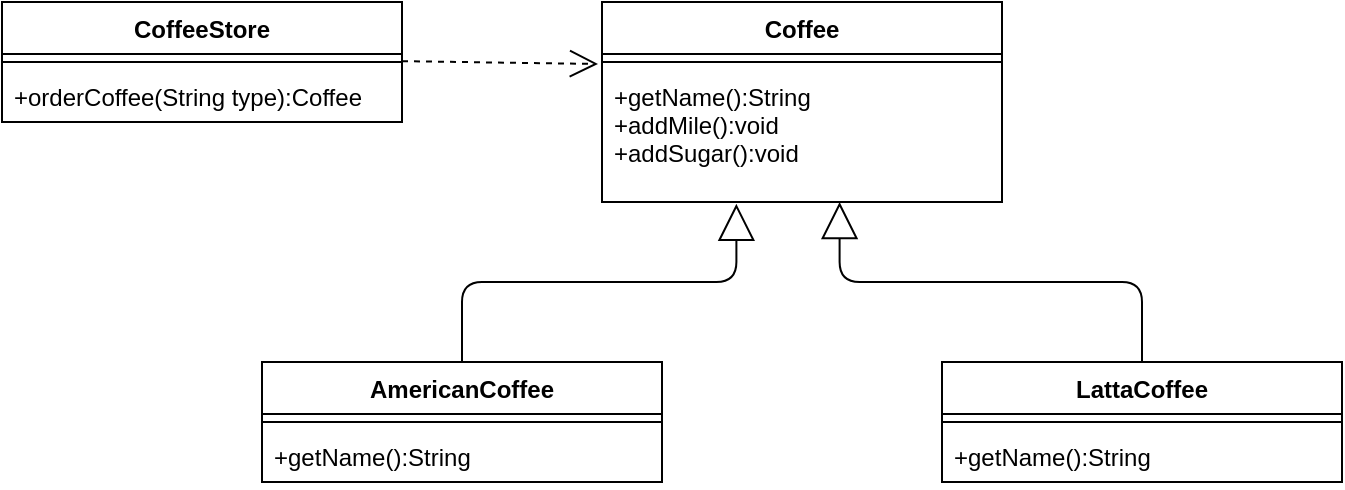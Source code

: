<mxfile version="13.9.9" type="device"><diagram id="C5RBs43oDa-KdzZeNtuy" name="Page-1"><mxGraphModel dx="865" dy="506" grid="1" gridSize="10" guides="1" tooltips="1" connect="1" arrows="1" fold="1" page="1" pageScale="1" pageWidth="827" pageHeight="1169" math="0" shadow="0"><root><mxCell id="WIyWlLk6GJQsqaUBKTNV-0"/><mxCell id="WIyWlLk6GJQsqaUBKTNV-1" parent="WIyWlLk6GJQsqaUBKTNV-0"/><mxCell id="Yknh4Y1empmao-t6sfOL-4" value="CoffeeStore" style="swimlane;fontStyle=1;align=center;verticalAlign=top;childLayout=stackLayout;horizontal=1;startSize=26;horizontalStack=0;resizeParent=1;resizeParentMax=0;resizeLast=0;collapsible=1;marginBottom=0;" vertex="1" parent="WIyWlLk6GJQsqaUBKTNV-1"><mxGeometry x="70" y="550" width="200" height="60" as="geometry"><mxRectangle x="70" y="550" width="100" height="26" as="alternateBounds"/></mxGeometry></mxCell><mxCell id="Yknh4Y1empmao-t6sfOL-6" value="" style="line;strokeWidth=1;fillColor=none;align=left;verticalAlign=middle;spacingTop=-1;spacingLeft=3;spacingRight=3;rotatable=0;labelPosition=right;points=[];portConstraint=eastwest;" vertex="1" parent="Yknh4Y1empmao-t6sfOL-4"><mxGeometry y="26" width="200" height="8" as="geometry"/></mxCell><mxCell id="Yknh4Y1empmao-t6sfOL-7" value="+orderCoffee(String type):Coffee" style="text;strokeColor=none;fillColor=none;align=left;verticalAlign=top;spacingLeft=4;spacingRight=4;overflow=hidden;rotatable=0;points=[[0,0.5],[1,0.5]];portConstraint=eastwest;" vertex="1" parent="Yknh4Y1empmao-t6sfOL-4"><mxGeometry y="34" width="200" height="26" as="geometry"/></mxCell><mxCell id="Yknh4Y1empmao-t6sfOL-8" value="Coffee" style="swimlane;fontStyle=1;align=center;verticalAlign=top;childLayout=stackLayout;horizontal=1;startSize=26;horizontalStack=0;resizeParent=1;resizeParentMax=0;resizeLast=0;collapsible=1;marginBottom=0;" vertex="1" parent="WIyWlLk6GJQsqaUBKTNV-1"><mxGeometry x="370" y="550" width="200" height="100" as="geometry"><mxRectangle x="70" y="550" width="100" height="26" as="alternateBounds"/></mxGeometry></mxCell><mxCell id="Yknh4Y1empmao-t6sfOL-9" value="" style="line;strokeWidth=1;fillColor=none;align=left;verticalAlign=middle;spacingTop=-1;spacingLeft=3;spacingRight=3;rotatable=0;labelPosition=right;points=[];portConstraint=eastwest;" vertex="1" parent="Yknh4Y1empmao-t6sfOL-8"><mxGeometry y="26" width="200" height="8" as="geometry"/></mxCell><mxCell id="Yknh4Y1empmao-t6sfOL-10" value="+getName():String&#10;+addMile():void&#10;+addSugar():void" style="text;strokeColor=none;fillColor=none;align=left;verticalAlign=top;spacingLeft=4;spacingRight=4;overflow=hidden;rotatable=0;points=[[0,0.5],[1,0.5]];portConstraint=eastwest;" vertex="1" parent="Yknh4Y1empmao-t6sfOL-8"><mxGeometry y="34" width="200" height="66" as="geometry"/></mxCell><mxCell id="Yknh4Y1empmao-t6sfOL-11" value="" style="endArrow=open;endSize=12;dashed=1;html=1;" edge="1" parent="WIyWlLk6GJQsqaUBKTNV-1"><mxGeometry width="160" relative="1" as="geometry"><mxPoint x="270" y="579.58" as="sourcePoint"/><mxPoint x="368" y="581" as="targetPoint"/></mxGeometry></mxCell><mxCell id="Yknh4Y1empmao-t6sfOL-12" value="AmericanCoffee" style="swimlane;fontStyle=1;align=center;verticalAlign=top;childLayout=stackLayout;horizontal=1;startSize=26;horizontalStack=0;resizeParent=1;resizeParentMax=0;resizeLast=0;collapsible=1;marginBottom=0;" vertex="1" parent="WIyWlLk6GJQsqaUBKTNV-1"><mxGeometry x="200" y="730" width="200" height="60" as="geometry"><mxRectangle x="70" y="550" width="100" height="26" as="alternateBounds"/></mxGeometry></mxCell><mxCell id="Yknh4Y1empmao-t6sfOL-13" value="" style="line;strokeWidth=1;fillColor=none;align=left;verticalAlign=middle;spacingTop=-1;spacingLeft=3;spacingRight=3;rotatable=0;labelPosition=right;points=[];portConstraint=eastwest;" vertex="1" parent="Yknh4Y1empmao-t6sfOL-12"><mxGeometry y="26" width="200" height="8" as="geometry"/></mxCell><mxCell id="Yknh4Y1empmao-t6sfOL-14" value="+getName():String" style="text;strokeColor=none;fillColor=none;align=left;verticalAlign=top;spacingLeft=4;spacingRight=4;overflow=hidden;rotatable=0;points=[[0,0.5],[1,0.5]];portConstraint=eastwest;" vertex="1" parent="Yknh4Y1empmao-t6sfOL-12"><mxGeometry y="34" width="200" height="26" as="geometry"/></mxCell><mxCell id="Yknh4Y1empmao-t6sfOL-15" value="LattaCoffee" style="swimlane;fontStyle=1;align=center;verticalAlign=top;childLayout=stackLayout;horizontal=1;startSize=26;horizontalStack=0;resizeParent=1;resizeParentMax=0;resizeLast=0;collapsible=1;marginBottom=0;" vertex="1" parent="WIyWlLk6GJQsqaUBKTNV-1"><mxGeometry x="540" y="730" width="200" height="60" as="geometry"><mxRectangle x="70" y="550" width="100" height="26" as="alternateBounds"/></mxGeometry></mxCell><mxCell id="Yknh4Y1empmao-t6sfOL-16" value="" style="line;strokeWidth=1;fillColor=none;align=left;verticalAlign=middle;spacingTop=-1;spacingLeft=3;spacingRight=3;rotatable=0;labelPosition=right;points=[];portConstraint=eastwest;" vertex="1" parent="Yknh4Y1empmao-t6sfOL-15"><mxGeometry y="26" width="200" height="8" as="geometry"/></mxCell><mxCell id="Yknh4Y1empmao-t6sfOL-17" value="+getName():String" style="text;strokeColor=none;fillColor=none;align=left;verticalAlign=top;spacingLeft=4;spacingRight=4;overflow=hidden;rotatable=0;points=[[0,0.5],[1,0.5]];portConstraint=eastwest;" vertex="1" parent="Yknh4Y1empmao-t6sfOL-15"><mxGeometry y="34" width="200" height="26" as="geometry"/></mxCell><mxCell id="Yknh4Y1empmao-t6sfOL-18" value="" style="endArrow=block;endSize=16;endFill=0;html=1;exitX=0.5;exitY=0;exitDx=0;exitDy=0;entryX=0.336;entryY=1.014;entryDx=0;entryDy=0;entryPerimeter=0;edgeStyle=orthogonalEdgeStyle;" edge="1" parent="WIyWlLk6GJQsqaUBKTNV-1" source="Yknh4Y1empmao-t6sfOL-12" target="Yknh4Y1empmao-t6sfOL-10"><mxGeometry width="160" relative="1" as="geometry"><mxPoint x="340" y="730" as="sourcePoint"/><mxPoint x="450" y="652" as="targetPoint"/></mxGeometry></mxCell><mxCell id="Yknh4Y1empmao-t6sfOL-20" value="" style="endArrow=block;endSize=16;endFill=0;html=1;entryX=0.399;entryY=1.03;entryDx=0;entryDy=0;entryPerimeter=0;edgeStyle=orthogonalEdgeStyle;" edge="1" parent="WIyWlLk6GJQsqaUBKTNV-1"><mxGeometry width="160" relative="1" as="geometry"><mxPoint x="640" y="730" as="sourcePoint"/><mxPoint x="488.8" y="650.0" as="targetPoint"/><Array as="points"><mxPoint x="640" y="690"/><mxPoint x="489" y="690"/></Array></mxGeometry></mxCell></root></mxGraphModel></diagram></mxfile>